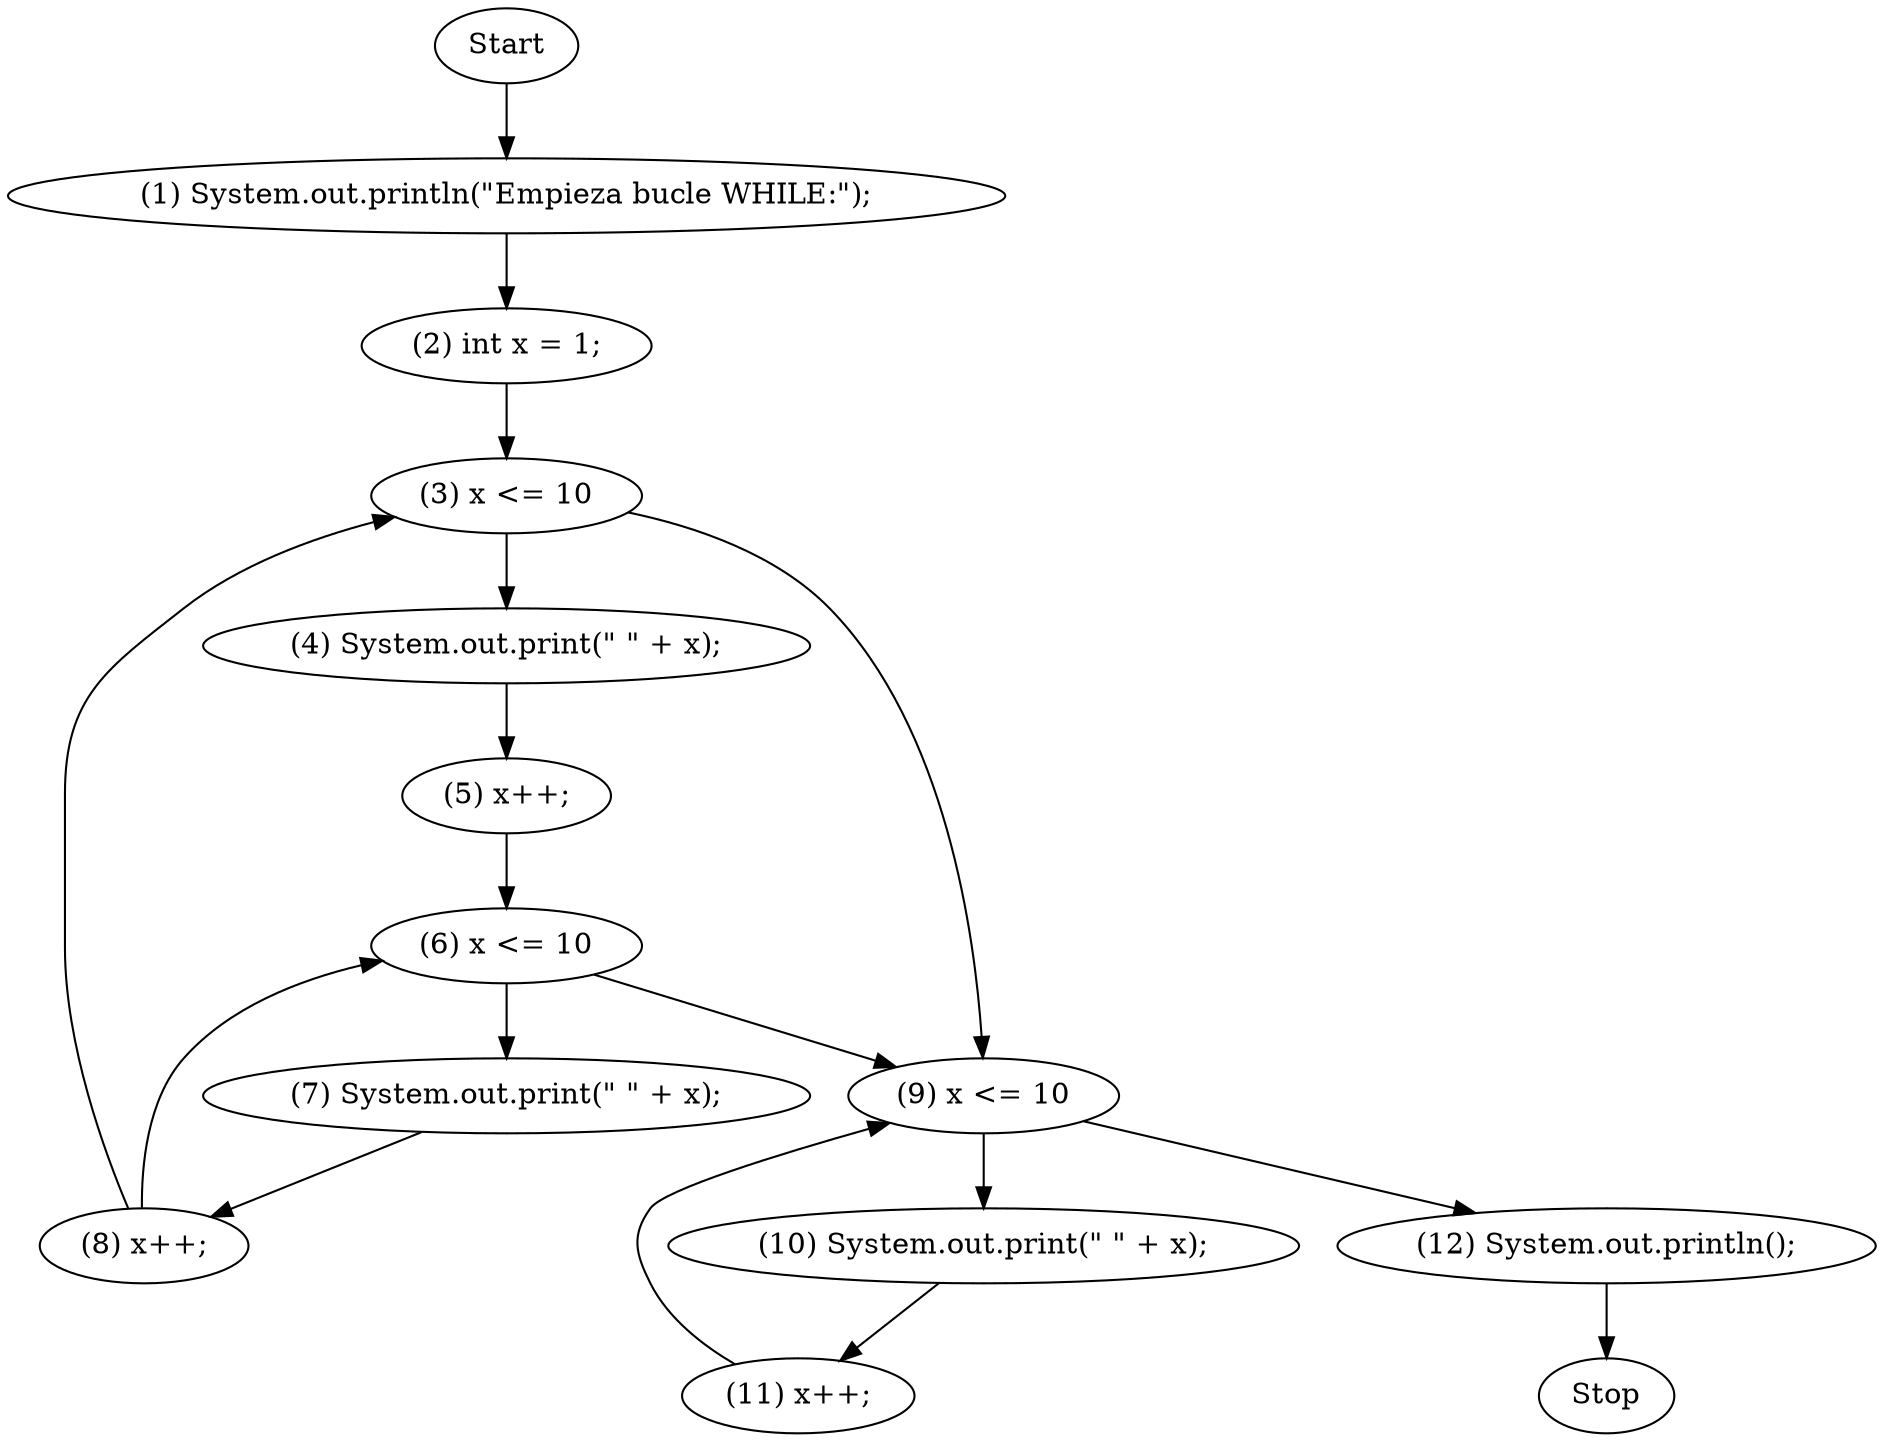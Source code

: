 digraph G {
Start->"(1) System.out.println(\"Empieza bucle WHILE:\");";"(1) System.out.println(\"Empieza bucle WHILE:\");"->"(2) int x = 1;";"(2) int x = 1;"->"(3) x <= 10";"(3) x <= 10"->"(4) System.out.print(\" \" + x);";"(4) System.out.print(\" \" + x);"->"(5) x++;";"(5) x++;"->"(6) x <= 10";"(6) x <= 10"->"(7) System.out.print(\" \" + x);";"(7) System.out.print(\" \" + x);"->"(8) x++;";"(8) x++;"->"(6) x <= 10";"(8) x++;"->"(3) x <= 10";"(3) x <= 10"->"(9) x <= 10";"(6) x <= 10"->"(9) x <= 10";"(9) x <= 10"->"(10) System.out.print(\" \" + x);";"(10) System.out.print(\" \" + x);"->"(11) x++;";"(11) x++;"->"(9) x <= 10";"(9) x <= 10"->"(12) System.out.println();";"(12) System.out.println();"-> Stop;}
